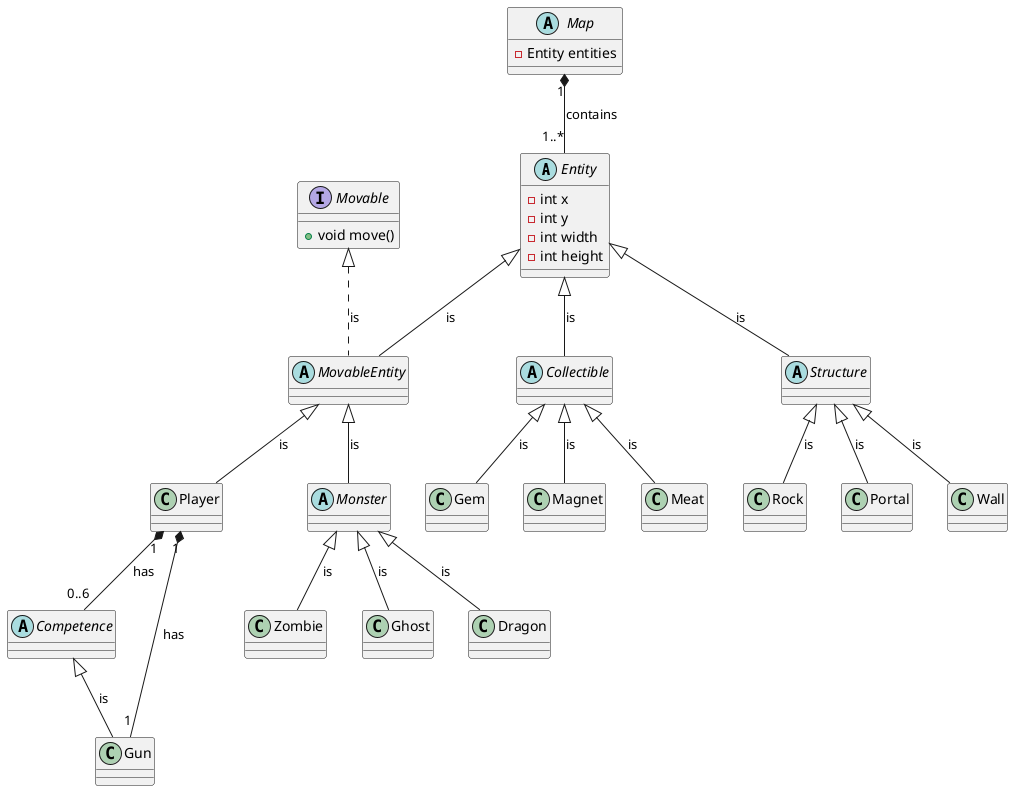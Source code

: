 @startuml

abstract class Entity {
    - int x
    - int y
    - int width
    - int height
}

interface Movable {
    +void move()
}

abstract class MovableEntity
class Player

abstract class Competence

class Gun

abstract class Monster
class Zombie
class Ghost
class Dragon

abstract class Collectible
class Gem
class Magnet
class Meat

abstract class Structure
class Rock
class Portal
class Wall

abstract class Map {
    - Entity entities

}

Map "1" *-- "1..*" Entity : contains
Entity <|-- MovableEntity : is
Movable <|.. MovableEntity : is
MovableEntity <|-- Monster : is
Monster <|-- Zombie : is
Monster <|-- Ghost : is
Monster <|-- Dragon : is
MovableEntity <|-- Player : is
Entity <|-- Collectible : is
Collectible <|-- Gem : is
Collectible <|-- Magnet : is
Collectible <|-- Meat : is
Entity <|-- Structure : is
Structure <|-- Rock : is
Structure <|-- Portal : is
Structure <|-- Wall : is
Player "1" *-- "1" Gun : has
Player "1" *-- "0..6" Competence : has
Competence <|-- Gun : is

@enduml